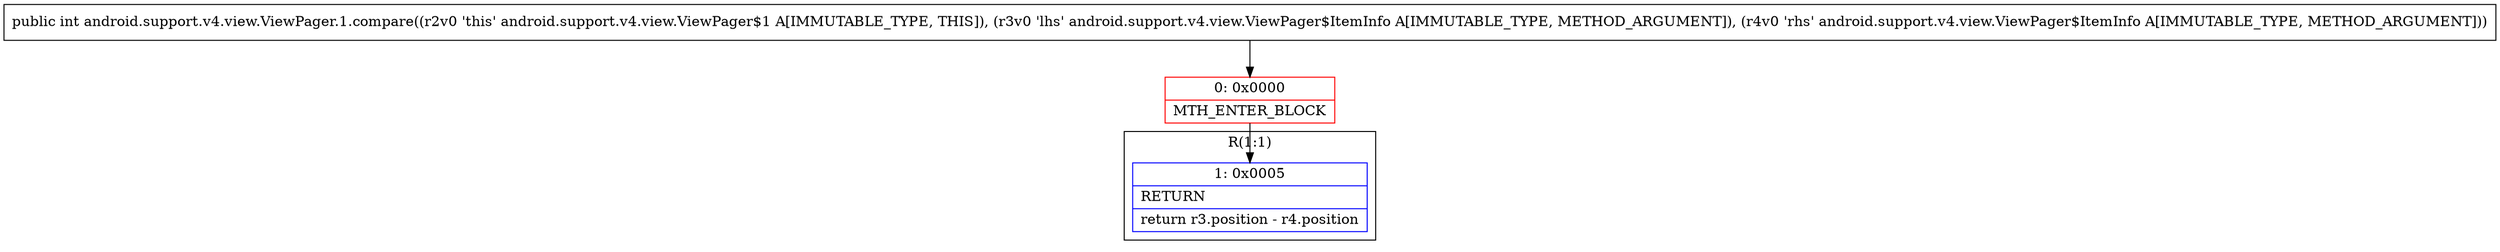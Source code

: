digraph "CFG forandroid.support.v4.view.ViewPager.1.compare(Landroid\/support\/v4\/view\/ViewPager$ItemInfo;Landroid\/support\/v4\/view\/ViewPager$ItemInfo;)I" {
subgraph cluster_Region_1398670357 {
label = "R(1:1)";
node [shape=record,color=blue];
Node_1 [shape=record,label="{1\:\ 0x0005|RETURN\l|return r3.position \- r4.position\l}"];
}
Node_0 [shape=record,color=red,label="{0\:\ 0x0000|MTH_ENTER_BLOCK\l}"];
MethodNode[shape=record,label="{public int android.support.v4.view.ViewPager.1.compare((r2v0 'this' android.support.v4.view.ViewPager$1 A[IMMUTABLE_TYPE, THIS]), (r3v0 'lhs' android.support.v4.view.ViewPager$ItemInfo A[IMMUTABLE_TYPE, METHOD_ARGUMENT]), (r4v0 'rhs' android.support.v4.view.ViewPager$ItemInfo A[IMMUTABLE_TYPE, METHOD_ARGUMENT])) }"];
MethodNode -> Node_0;
Node_0 -> Node_1;
}

